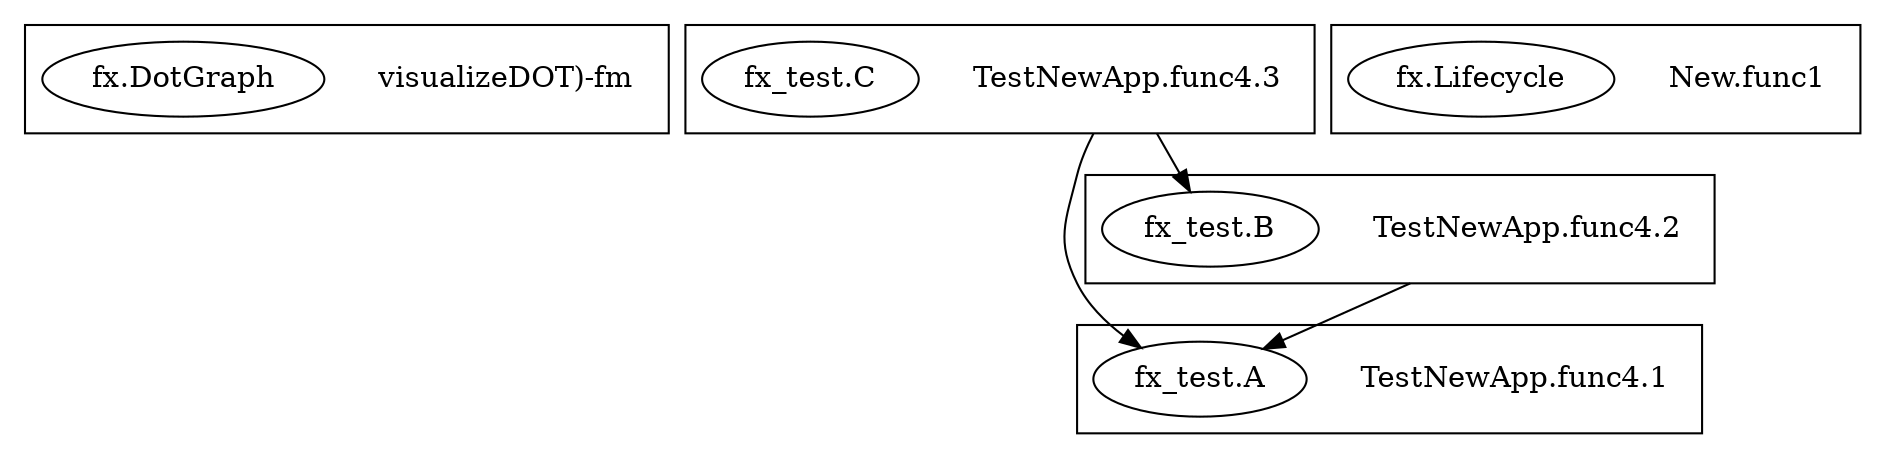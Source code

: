 digraph {
	graph [compound=true];
	
		subgraph cluster_0 {
			constructor_0 [shape=plaintext label="visualizeDOT)-fm"];
			
			"fx.DotGraph" [label=<fx.DotGraph>];
			
		}
		
		
		subgraph cluster_1 {
			constructor_1 [shape=plaintext label="TestNewApp.func4.1"];
			
			"fx_test.A" [label=<fx_test.A>];
			
		}
		
		
		subgraph cluster_2 {
			constructor_2 [shape=plaintext label="TestNewApp.func4.2"];
			
			"fx_test.B" [label=<fx_test.B>];
			
		}
		
			constructor_2 -> "fx_test.A" [ltail=cluster_2];
		
		
		subgraph cluster_3 {
			constructor_3 [shape=plaintext label="TestNewApp.func4.3"];
			
			"fx_test.C" [label=<fx_test.C>];
			
		}
		
			constructor_3 -> "fx_test.A" [ltail=cluster_3];
		
			constructor_3 -> "fx_test.B" [ltail=cluster_3];
		
		
		subgraph cluster_4 {
			constructor_4 [shape=plaintext label="New.func1"];
			
			"fx.Lifecycle" [label=<fx.Lifecycle>];
			
		}
		
		
	
}